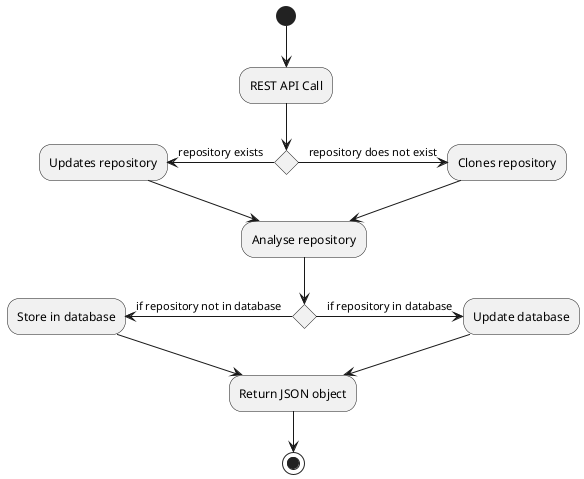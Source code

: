 @startuml
(*) --> "REST API Call"
if "" then
  -left->[repository exists] "Updates repository"
  --> "Analyse repository"
else
  ->[repository does not exist] "Clones repository"
  --> "Analyse repository"
  endif
if "" then
  -left->[if repository not in database] "Store in database"
  --> "Return JSON object"
else
  -right->[if repository in database] "Update database"
  --> "Return JSON object"
  --> (*)
  endif

@enduml